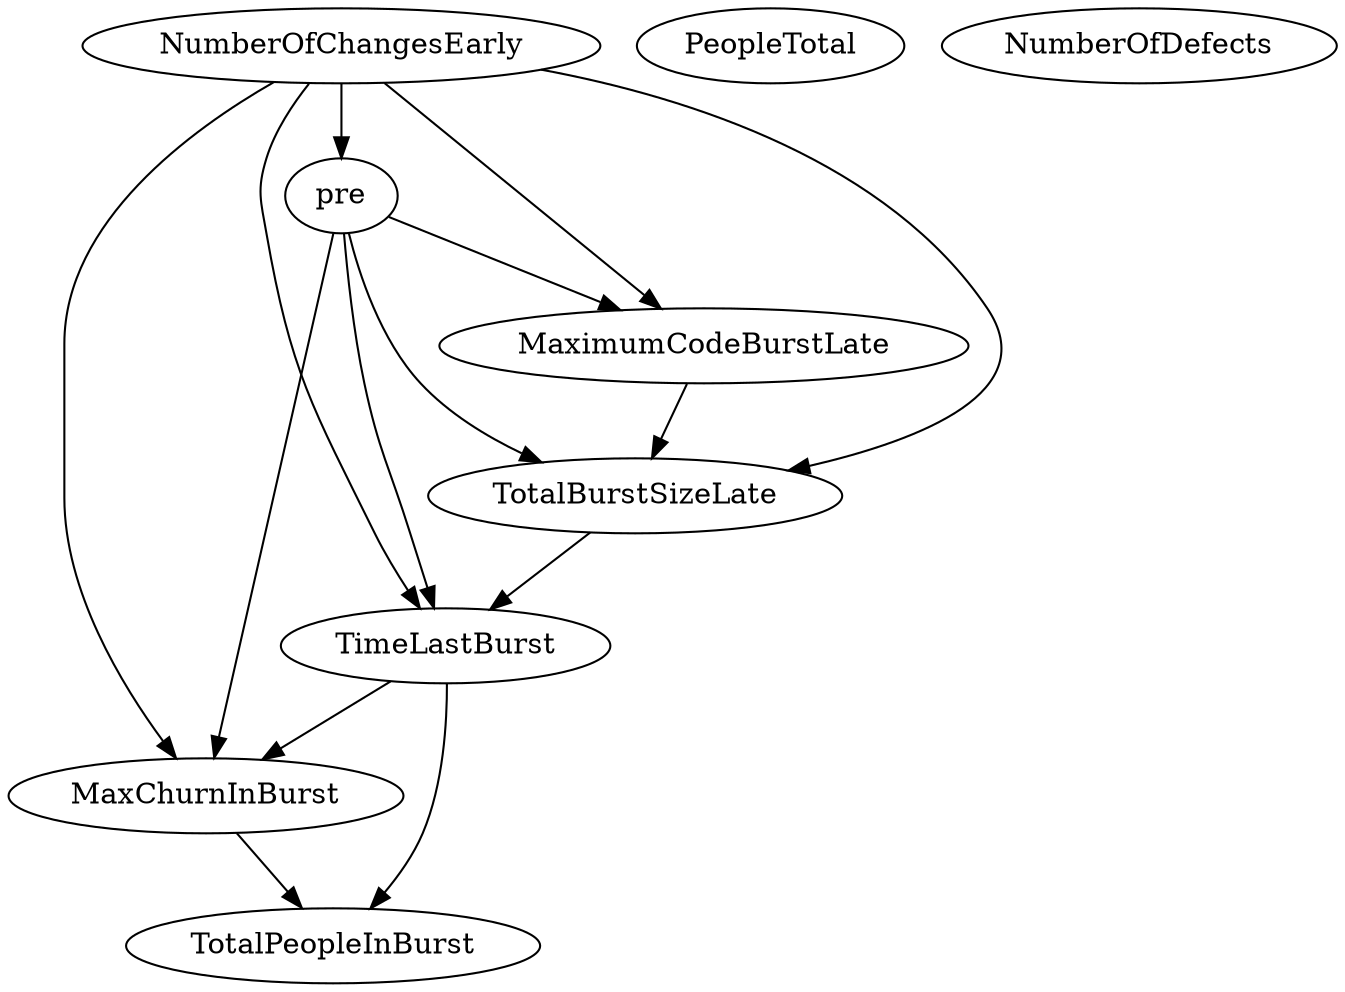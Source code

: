 digraph {
   NumberOfChangesEarly;
   PeopleTotal;
   NumberOfDefects;
   pre;
   TotalPeopleInBurst;
   MaxChurnInBurst;
   TimeLastBurst;
   MaximumCodeBurstLate;
   TotalBurstSizeLate;
   NumberOfChangesEarly -> pre;
   NumberOfChangesEarly -> MaxChurnInBurst;
   NumberOfChangesEarly -> TimeLastBurst;
   NumberOfChangesEarly -> MaximumCodeBurstLate;
   NumberOfChangesEarly -> TotalBurstSizeLate;
   pre -> MaxChurnInBurst;
   pre -> TimeLastBurst;
   pre -> MaximumCodeBurstLate;
   pre -> TotalBurstSizeLate;
   MaxChurnInBurst -> TotalPeopleInBurst;
   TimeLastBurst -> TotalPeopleInBurst;
   TimeLastBurst -> MaxChurnInBurst;
   MaximumCodeBurstLate -> TotalBurstSizeLate;
   TotalBurstSizeLate -> TimeLastBurst;
}
